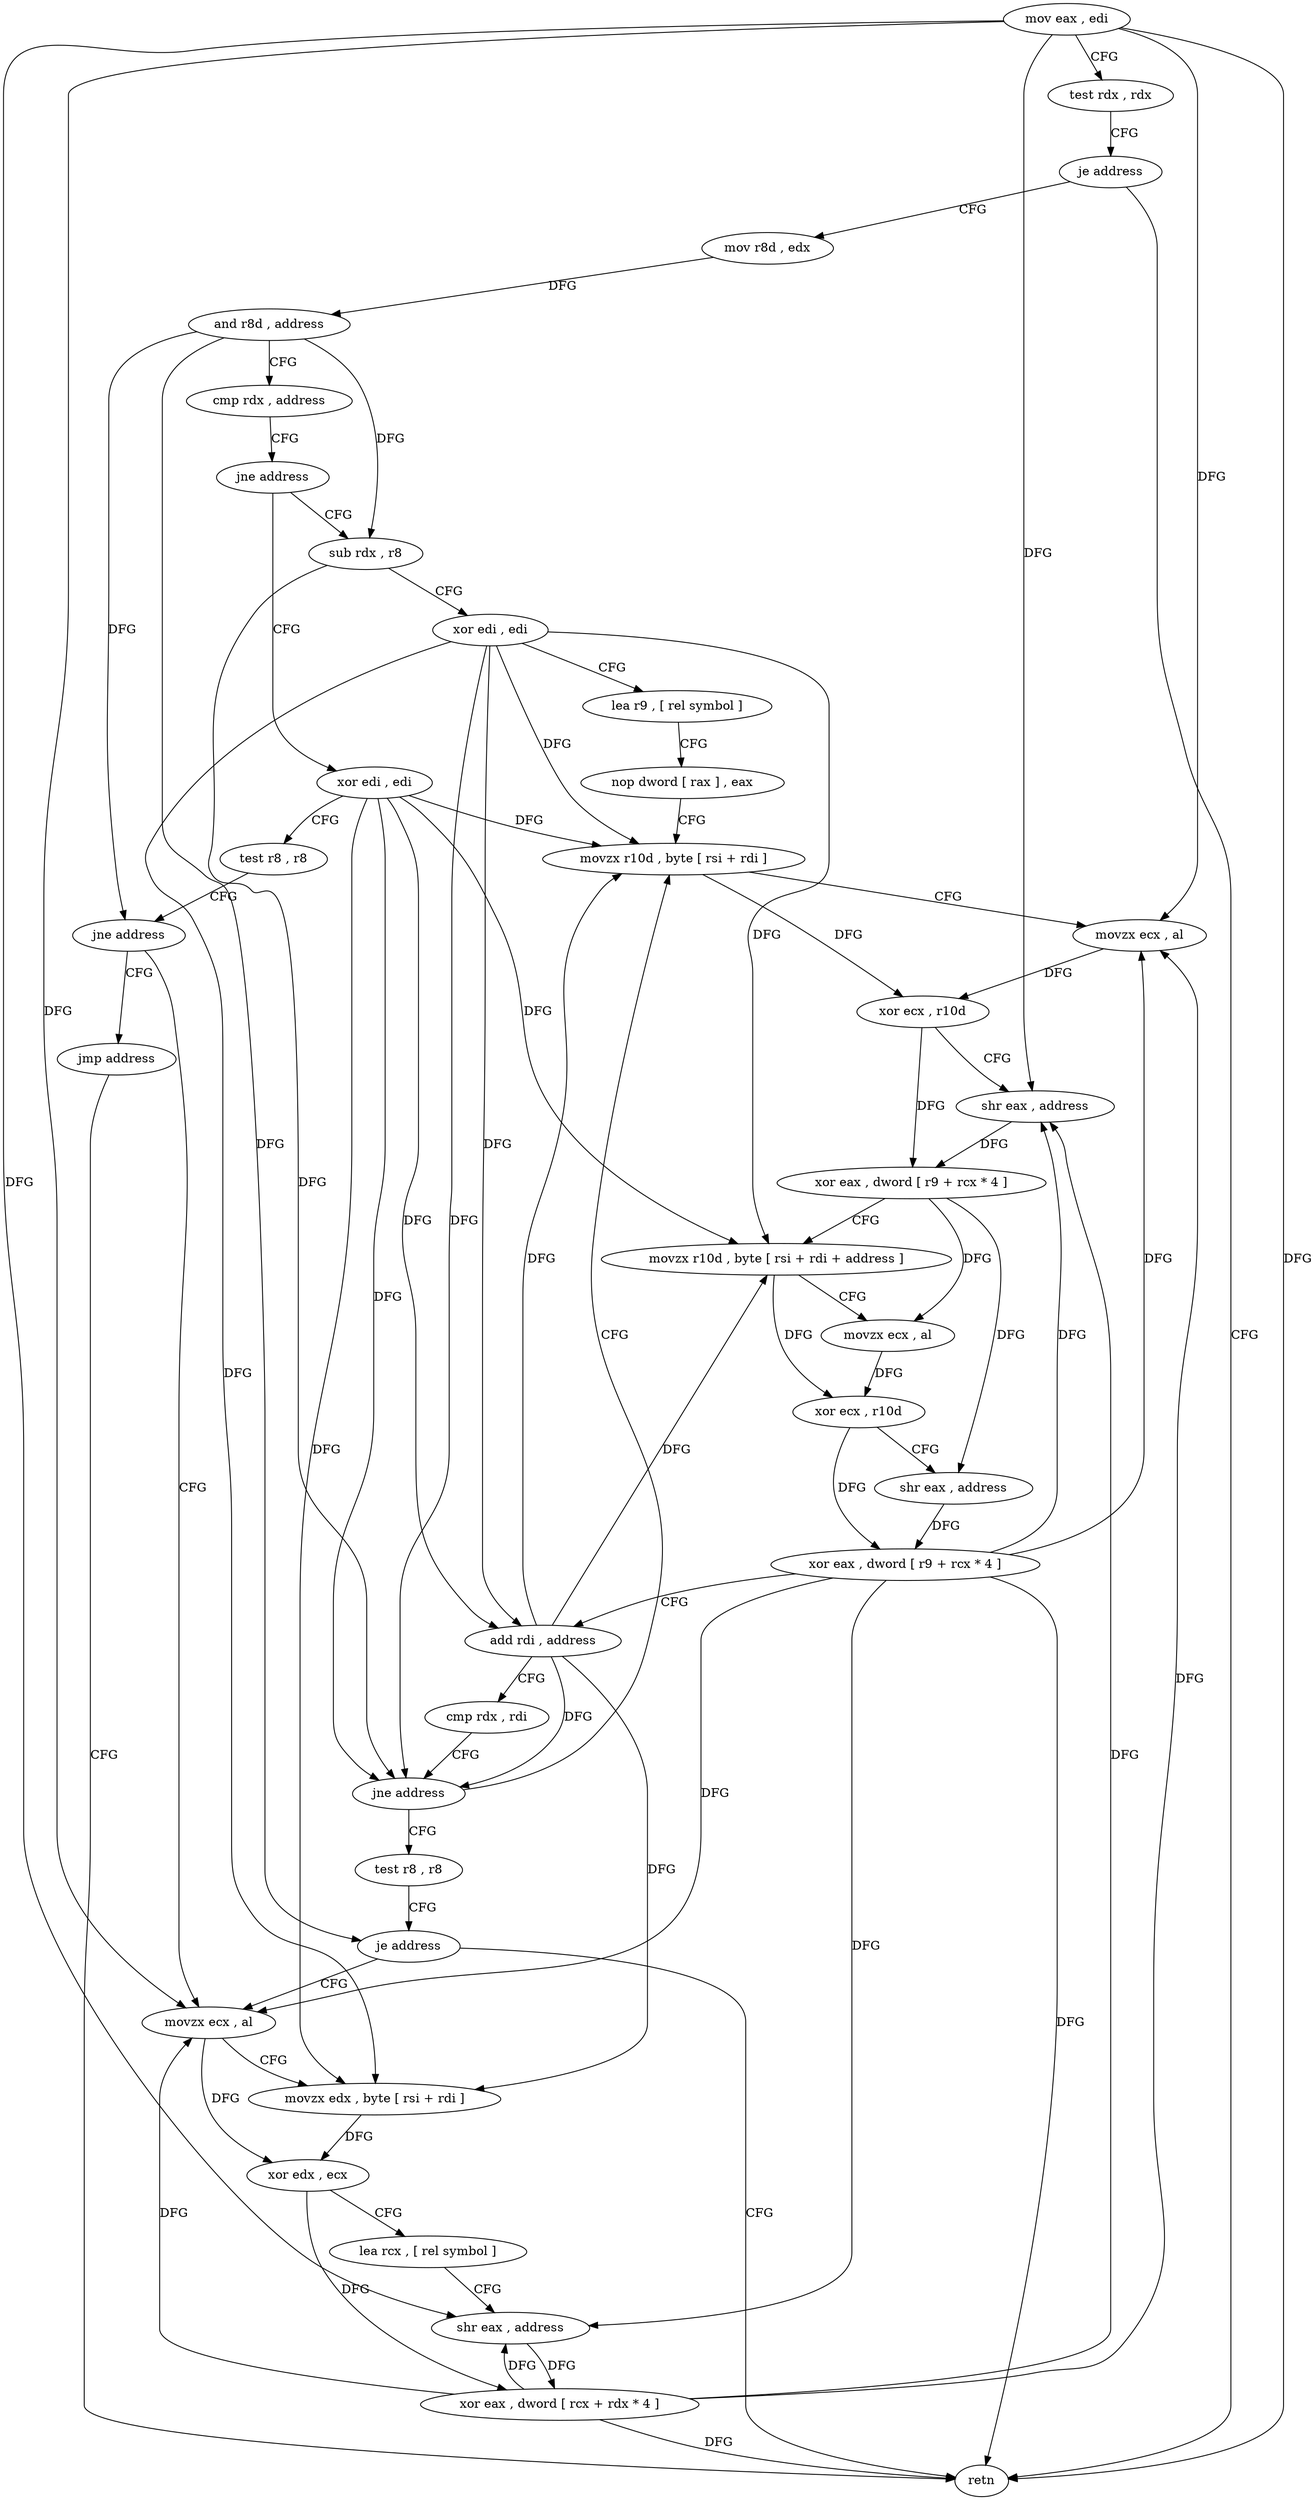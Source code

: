 digraph "func" {
"166176" [label = "mov eax , edi" ]
"166178" [label = "test rdx , rdx" ]
"166181" [label = "je address" ]
"166297" [label = "retn" ]
"166183" [label = "mov r8d , edx" ]
"166186" [label = "and r8d , address" ]
"166190" [label = "cmp rdx , address" ]
"166194" [label = "jne address" ]
"166205" [label = "sub rdx , r8" ]
"166196" [label = "xor edi , edi" ]
"166208" [label = "xor edi , edi" ]
"166210" [label = "lea r9 , [ rel symbol ]" ]
"166217" [label = "nop dword [ rax ] , eax" ]
"166224" [label = "movzx r10d , byte [ rsi + rdi ]" ]
"166198" [label = "test r8 , r8" ]
"166201" [label = "jne address" ]
"166275" [label = "movzx ecx , al" ]
"166203" [label = "jmp address" ]
"166229" [label = "movzx ecx , al" ]
"166232" [label = "xor ecx , r10d" ]
"166235" [label = "shr eax , address" ]
"166238" [label = "xor eax , dword [ r9 + rcx * 4 ]" ]
"166242" [label = "movzx r10d , byte [ rsi + rdi + address ]" ]
"166248" [label = "movzx ecx , al" ]
"166251" [label = "xor ecx , r10d" ]
"166254" [label = "shr eax , address" ]
"166257" [label = "xor eax , dword [ r9 + rcx * 4 ]" ]
"166261" [label = "add rdi , address" ]
"166265" [label = "cmp rdx , rdi" ]
"166268" [label = "jne address" ]
"166270" [label = "test r8 , r8" ]
"166273" [label = "je address" ]
"166278" [label = "movzx edx , byte [ rsi + rdi ]" ]
"166282" [label = "xor edx , ecx" ]
"166284" [label = "lea rcx , [ rel symbol ]" ]
"166291" [label = "shr eax , address" ]
"166294" [label = "xor eax , dword [ rcx + rdx * 4 ]" ]
"166176" -> "166178" [ label = "CFG" ]
"166176" -> "166297" [ label = "DFG" ]
"166176" -> "166229" [ label = "DFG" ]
"166176" -> "166235" [ label = "DFG" ]
"166176" -> "166275" [ label = "DFG" ]
"166176" -> "166291" [ label = "DFG" ]
"166178" -> "166181" [ label = "CFG" ]
"166181" -> "166297" [ label = "CFG" ]
"166181" -> "166183" [ label = "CFG" ]
"166183" -> "166186" [ label = "DFG" ]
"166186" -> "166190" [ label = "CFG" ]
"166186" -> "166205" [ label = "DFG" ]
"166186" -> "166201" [ label = "DFG" ]
"166186" -> "166273" [ label = "DFG" ]
"166190" -> "166194" [ label = "CFG" ]
"166194" -> "166205" [ label = "CFG" ]
"166194" -> "166196" [ label = "CFG" ]
"166205" -> "166208" [ label = "CFG" ]
"166205" -> "166268" [ label = "DFG" ]
"166196" -> "166198" [ label = "CFG" ]
"166196" -> "166224" [ label = "DFG" ]
"166196" -> "166242" [ label = "DFG" ]
"166196" -> "166261" [ label = "DFG" ]
"166196" -> "166268" [ label = "DFG" ]
"166196" -> "166278" [ label = "DFG" ]
"166208" -> "166210" [ label = "CFG" ]
"166208" -> "166224" [ label = "DFG" ]
"166208" -> "166242" [ label = "DFG" ]
"166208" -> "166261" [ label = "DFG" ]
"166208" -> "166268" [ label = "DFG" ]
"166208" -> "166278" [ label = "DFG" ]
"166210" -> "166217" [ label = "CFG" ]
"166217" -> "166224" [ label = "CFG" ]
"166224" -> "166229" [ label = "CFG" ]
"166224" -> "166232" [ label = "DFG" ]
"166198" -> "166201" [ label = "CFG" ]
"166201" -> "166275" [ label = "CFG" ]
"166201" -> "166203" [ label = "CFG" ]
"166275" -> "166278" [ label = "CFG" ]
"166275" -> "166282" [ label = "DFG" ]
"166203" -> "166297" [ label = "CFG" ]
"166229" -> "166232" [ label = "DFG" ]
"166232" -> "166235" [ label = "CFG" ]
"166232" -> "166238" [ label = "DFG" ]
"166235" -> "166238" [ label = "DFG" ]
"166238" -> "166242" [ label = "CFG" ]
"166238" -> "166248" [ label = "DFG" ]
"166238" -> "166254" [ label = "DFG" ]
"166242" -> "166248" [ label = "CFG" ]
"166242" -> "166251" [ label = "DFG" ]
"166248" -> "166251" [ label = "DFG" ]
"166251" -> "166254" [ label = "CFG" ]
"166251" -> "166257" [ label = "DFG" ]
"166254" -> "166257" [ label = "DFG" ]
"166257" -> "166261" [ label = "CFG" ]
"166257" -> "166229" [ label = "DFG" ]
"166257" -> "166235" [ label = "DFG" ]
"166257" -> "166297" [ label = "DFG" ]
"166257" -> "166275" [ label = "DFG" ]
"166257" -> "166291" [ label = "DFG" ]
"166261" -> "166265" [ label = "CFG" ]
"166261" -> "166224" [ label = "DFG" ]
"166261" -> "166242" [ label = "DFG" ]
"166261" -> "166268" [ label = "DFG" ]
"166261" -> "166278" [ label = "DFG" ]
"166265" -> "166268" [ label = "CFG" ]
"166268" -> "166224" [ label = "CFG" ]
"166268" -> "166270" [ label = "CFG" ]
"166270" -> "166273" [ label = "CFG" ]
"166273" -> "166297" [ label = "CFG" ]
"166273" -> "166275" [ label = "CFG" ]
"166278" -> "166282" [ label = "DFG" ]
"166282" -> "166284" [ label = "CFG" ]
"166282" -> "166294" [ label = "DFG" ]
"166284" -> "166291" [ label = "CFG" ]
"166291" -> "166294" [ label = "DFG" ]
"166294" -> "166297" [ label = "DFG" ]
"166294" -> "166229" [ label = "DFG" ]
"166294" -> "166235" [ label = "DFG" ]
"166294" -> "166275" [ label = "DFG" ]
"166294" -> "166291" [ label = "DFG" ]
}
